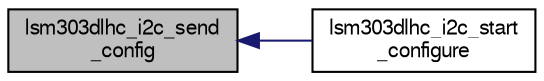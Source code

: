 digraph "lsm303dlhc_i2c_send_config"
{
  edge [fontname="FreeSans",fontsize="10",labelfontname="FreeSans",labelfontsize="10"];
  node [fontname="FreeSans",fontsize="10",shape=record];
  rankdir="LR";
  Node1 [label="lsm303dlhc_i2c_send\l_config",height=0.2,width=0.4,color="black", fillcolor="grey75", style="filled", fontcolor="black"];
  Node1 -> Node2 [dir="back",color="midnightblue",fontsize="10",style="solid",fontname="FreeSans"];
  Node2 [label="lsm303dlhc_i2c_start\l_configure",height=0.2,width=0.4,color="black", fillcolor="white", style="filled",URL="$lsm303dlhc__i2c_8c.html#aa853bf7c9fc2298d7464c39cdd47aa7f"];
}
